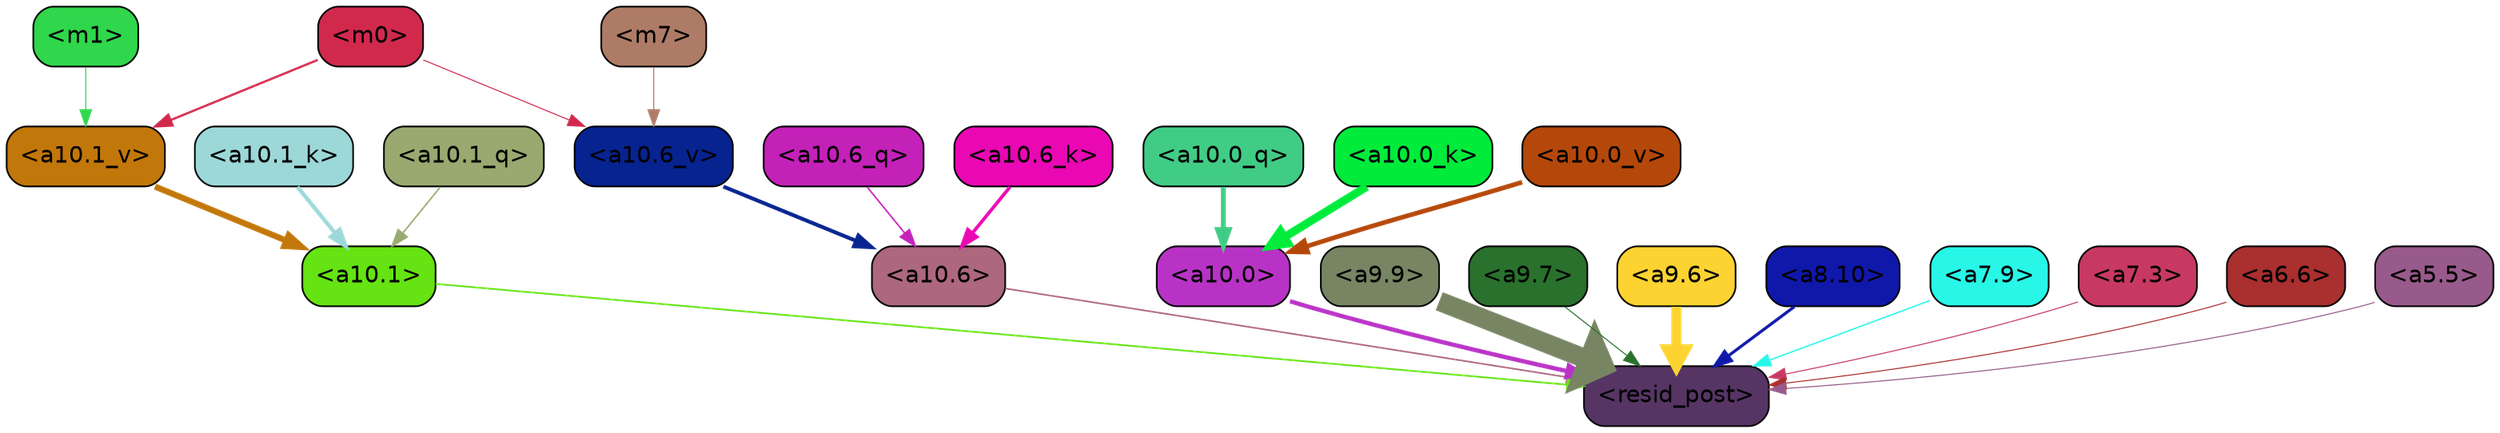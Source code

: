 strict digraph "" {
	graph [bgcolor=transparent,
		layout=dot,
		overlap=false,
		splines=true
	];
	"<a10.6>"	[color=black,
		fillcolor="#ad677f",
		fontname=Helvetica,
		shape=box,
		style="filled, rounded"];
	"<resid_post>"	[color=black,
		fillcolor="#563564",
		fontname=Helvetica,
		shape=box,
		style="filled, rounded"];
	"<a10.6>" -> "<resid_post>"	[color="#ad677f",
		penwidth=0.9498605728149414];
	"<a10.1>"	[color=black,
		fillcolor="#65e313",
		fontname=Helvetica,
		shape=box,
		style="filled, rounded"];
	"<a10.1>" -> "<resid_post>"	[color="#65e313",
		penwidth=1.0084514617919922];
	"<a10.0>"	[color=black,
		fillcolor="#b833c5",
		fontname=Helvetica,
		shape=box,
		style="filled, rounded"];
	"<a10.0>" -> "<resid_post>"	[color="#b833c5",
		penwidth=2.5814952850341797];
	"<a9.9>"	[color=black,
		fillcolor="#778563",
		fontname=Helvetica,
		shape=box,
		style="filled, rounded"];
	"<a9.9>" -> "<resid_post>"	[color="#778563",
		penwidth=11.610888481140137];
	"<a9.7>"	[color=black,
		fillcolor="#29712d",
		fontname=Helvetica,
		shape=box,
		style="filled, rounded"];
	"<a9.7>" -> "<resid_post>"	[color="#29712d",
		penwidth=0.6];
	"<a9.6>"	[color=black,
		fillcolor="#fdd332",
		fontname=Helvetica,
		shape=box,
		style="filled, rounded"];
	"<a9.6>" -> "<resid_post>"	[color="#fdd332",
		penwidth=6.121421813964844];
	"<a8.10>"	[color=black,
		fillcolor="#1018aa",
		fontname=Helvetica,
		shape=box,
		style="filled, rounded"];
	"<a8.10>" -> "<resid_post>"	[color="#1018aa",
		penwidth=1.7841739654541016];
	"<a7.9>"	[color=black,
		fillcolor="#28f7e7",
		fontname=Helvetica,
		shape=box,
		style="filled, rounded"];
	"<a7.9>" -> "<resid_post>"	[color="#28f7e7",
		penwidth=0.8109169006347656];
	"<a7.3>"	[color=black,
		fillcolor="#c83961",
		fontname=Helvetica,
		shape=box,
		style="filled, rounded"];
	"<a7.3>" -> "<resid_post>"	[color="#c83961",
		penwidth=0.6];
	"<a6.6>"	[color=black,
		fillcolor="#aa2f2f",
		fontname=Helvetica,
		shape=box,
		style="filled, rounded"];
	"<a6.6>" -> "<resid_post>"	[color="#aa2f2f",
		penwidth=0.6];
	"<a5.5>"	[color=black,
		fillcolor="#985a8b",
		fontname=Helvetica,
		shape=box,
		style="filled, rounded"];
	"<a5.5>" -> "<resid_post>"	[color="#985a8b",
		penwidth=0.6];
	"<a10.6_q>"	[color=black,
		fillcolor="#c421b9",
		fontname=Helvetica,
		shape=box,
		style="filled, rounded"];
	"<a10.6_q>" -> "<a10.6>"	[color="#c421b9",
		penwidth=0.9244728088378906];
	"<a10.1_q>"	[color=black,
		fillcolor="#99a96f",
		fontname=Helvetica,
		shape=box,
		style="filled, rounded"];
	"<a10.1_q>" -> "<a10.1>"	[color="#99a96f",
		penwidth=0.9268798828125];
	"<a10.0_q>"	[color=black,
		fillcolor="#41cc86",
		fontname=Helvetica,
		shape=box,
		style="filled, rounded"];
	"<a10.0_q>" -> "<a10.0>"	[color="#41cc86",
		penwidth=2.905670166015625];
	"<a10.6_k>"	[color=black,
		fillcolor="#e908b3",
		fontname=Helvetica,
		shape=box,
		style="filled, rounded"];
	"<a10.6_k>" -> "<a10.6>"	[color="#e908b3",
		penwidth=2.0319366455078125];
	"<a10.1_k>"	[color=black,
		fillcolor="#9dd8d8",
		fontname=Helvetica,
		shape=box,
		style="filled, rounded"];
	"<a10.1_k>" -> "<a10.1>"	[color="#9dd8d8",
		penwidth=2.4037628173828125];
	"<a10.0_k>"	[color=black,
		fillcolor="#01eb3b",
		fontname=Helvetica,
		shape=box,
		style="filled, rounded"];
	"<a10.0_k>" -> "<a10.0>"	[color="#01eb3b",
		penwidth=4.9319305419921875];
	"<a10.6_v>"	[color=black,
		fillcolor="#072390",
		fontname=Helvetica,
		shape=box,
		style="filled, rounded"];
	"<a10.6_v>" -> "<a10.6>"	[color="#072390",
		penwidth=2.290935516357422];
	"<a10.1_v>"	[color=black,
		fillcolor="#c2770a",
		fontname=Helvetica,
		shape=box,
		style="filled, rounded"];
	"<a10.1_v>" -> "<a10.1>"	[color="#c2770a",
		penwidth=3.6398468017578125];
	"<a10.0_v>"	[color=black,
		fillcolor="#b4480a",
		fontname=Helvetica,
		shape=box,
		style="filled, rounded"];
	"<a10.0_v>" -> "<a10.0>"	[color="#b4480a",
		penwidth=2.7666168212890625];
	"<m7>"	[color=black,
		fillcolor="#ae7b67",
		fontname=Helvetica,
		shape=box,
		style="filled, rounded"];
	"<m7>" -> "<a10.6_v>"	[color="#ae7b67",
		penwidth=0.6];
	"<m0>"	[color=black,
		fillcolor="#d1294c",
		fontname=Helvetica,
		shape=box,
		style="filled, rounded"];
	"<m0>" -> "<a10.6_v>"	[color="#d1294c",
		penwidth=0.6];
	"<m0>" -> "<a10.1_v>"	[color="#d1294c",
		penwidth=1.3360328674316406];
	"<m1>"	[color=black,
		fillcolor="#30d64b",
		fontname=Helvetica,
		shape=box,
		style="filled, rounded"];
	"<m1>" -> "<a10.1_v>"	[color="#30d64b",
		penwidth=0.6];
}
